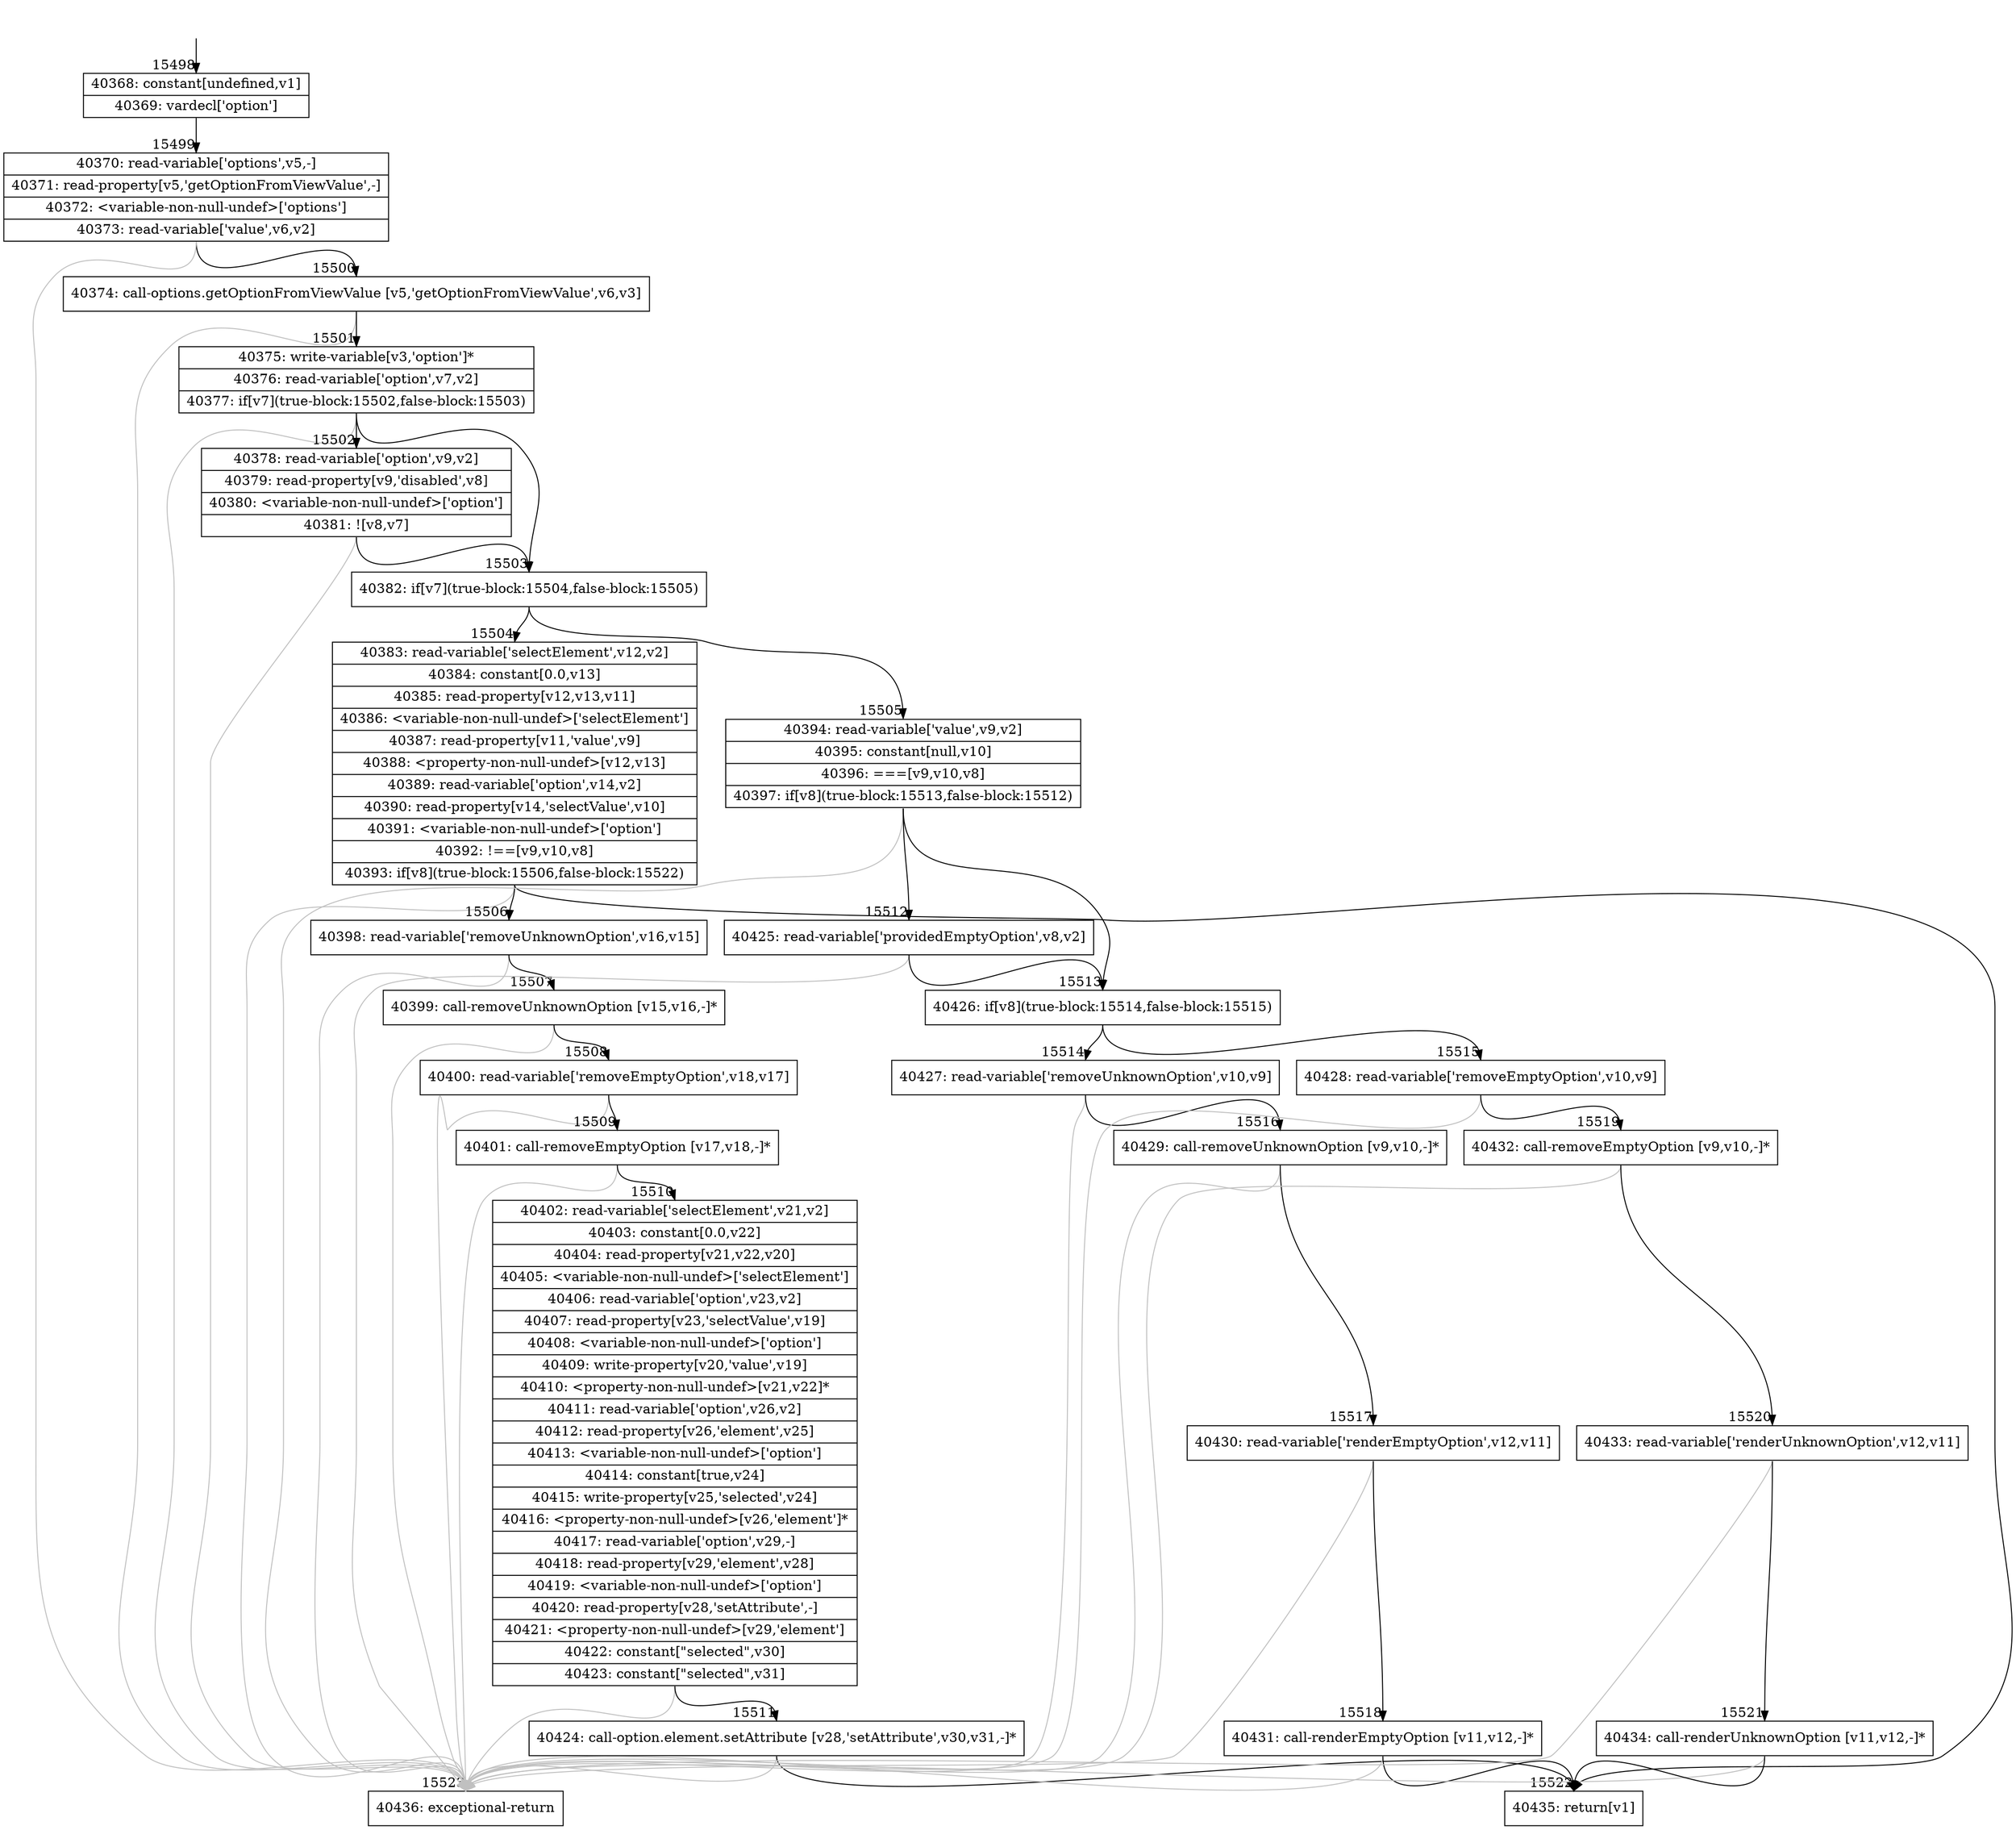 digraph {
rankdir="TD"
BB_entry1246[shape=none,label=""];
BB_entry1246 -> BB15498 [tailport=s, headport=n, headlabel="    15498"]
BB15498 [shape=record label="{40368: constant[undefined,v1]|40369: vardecl['option']}" ] 
BB15498 -> BB15499 [tailport=s, headport=n, headlabel="      15499"]
BB15499 [shape=record label="{40370: read-variable['options',v5,-]|40371: read-property[v5,'getOptionFromViewValue',-]|40372: \<variable-non-null-undef\>['options']|40373: read-variable['value',v6,v2]}" ] 
BB15499 -> BB15500 [tailport=s, headport=n, headlabel="      15500"]
BB15499 -> BB15523 [tailport=s, headport=n, color=gray, headlabel="      15523"]
BB15500 [shape=record label="{40374: call-options.getOptionFromViewValue [v5,'getOptionFromViewValue',v6,v3]}" ] 
BB15500 -> BB15501 [tailport=s, headport=n, headlabel="      15501"]
BB15500 -> BB15523 [tailport=s, headport=n, color=gray]
BB15501 [shape=record label="{40375: write-variable[v3,'option']*|40376: read-variable['option',v7,v2]|40377: if[v7](true-block:15502,false-block:15503)}" ] 
BB15501 -> BB15503 [tailport=s, headport=n, headlabel="      15503"]
BB15501 -> BB15502 [tailport=s, headport=n, headlabel="      15502"]
BB15501 -> BB15523 [tailport=s, headport=n, color=gray]
BB15502 [shape=record label="{40378: read-variable['option',v9,v2]|40379: read-property[v9,'disabled',v8]|40380: \<variable-non-null-undef\>['option']|40381: ![v8,v7]}" ] 
BB15502 -> BB15503 [tailport=s, headport=n]
BB15502 -> BB15523 [tailport=s, headport=n, color=gray]
BB15503 [shape=record label="{40382: if[v7](true-block:15504,false-block:15505)}" ] 
BB15503 -> BB15504 [tailport=s, headport=n, headlabel="      15504"]
BB15503 -> BB15505 [tailport=s, headport=n, headlabel="      15505"]
BB15504 [shape=record label="{40383: read-variable['selectElement',v12,v2]|40384: constant[0.0,v13]|40385: read-property[v12,v13,v11]|40386: \<variable-non-null-undef\>['selectElement']|40387: read-property[v11,'value',v9]|40388: \<property-non-null-undef\>[v12,v13]|40389: read-variable['option',v14,v2]|40390: read-property[v14,'selectValue',v10]|40391: \<variable-non-null-undef\>['option']|40392: !==[v9,v10,v8]|40393: if[v8](true-block:15506,false-block:15522)}" ] 
BB15504 -> BB15506 [tailport=s, headport=n, headlabel="      15506"]
BB15504 -> BB15522 [tailport=s, headport=n, headlabel="      15522"]
BB15504 -> BB15523 [tailport=s, headport=n, color=gray]
BB15505 [shape=record label="{40394: read-variable['value',v9,v2]|40395: constant[null,v10]|40396: ===[v9,v10,v8]|40397: if[v8](true-block:15513,false-block:15512)}" ] 
BB15505 -> BB15513 [tailport=s, headport=n, headlabel="      15513"]
BB15505 -> BB15512 [tailport=s, headport=n, headlabel="      15512"]
BB15505 -> BB15523 [tailport=s, headport=n, color=gray]
BB15506 [shape=record label="{40398: read-variable['removeUnknownOption',v16,v15]}" ] 
BB15506 -> BB15507 [tailport=s, headport=n, headlabel="      15507"]
BB15506 -> BB15523 [tailport=s, headport=n, color=gray]
BB15507 [shape=record label="{40399: call-removeUnknownOption [v15,v16,-]*}" ] 
BB15507 -> BB15508 [tailport=s, headport=n, headlabel="      15508"]
BB15507 -> BB15523 [tailport=s, headport=n, color=gray]
BB15508 [shape=record label="{40400: read-variable['removeEmptyOption',v18,v17]}" ] 
BB15508 -> BB15509 [tailport=s, headport=n, headlabel="      15509"]
BB15508 -> BB15523 [tailport=s, headport=n, color=gray]
BB15509 [shape=record label="{40401: call-removeEmptyOption [v17,v18,-]*}" ] 
BB15509 -> BB15510 [tailport=s, headport=n, headlabel="      15510"]
BB15509 -> BB15523 [tailport=s, headport=n, color=gray]
BB15510 [shape=record label="{40402: read-variable['selectElement',v21,v2]|40403: constant[0.0,v22]|40404: read-property[v21,v22,v20]|40405: \<variable-non-null-undef\>['selectElement']|40406: read-variable['option',v23,v2]|40407: read-property[v23,'selectValue',v19]|40408: \<variable-non-null-undef\>['option']|40409: write-property[v20,'value',v19]|40410: \<property-non-null-undef\>[v21,v22]*|40411: read-variable['option',v26,v2]|40412: read-property[v26,'element',v25]|40413: \<variable-non-null-undef\>['option']|40414: constant[true,v24]|40415: write-property[v25,'selected',v24]|40416: \<property-non-null-undef\>[v26,'element']*|40417: read-variable['option',v29,-]|40418: read-property[v29,'element',v28]|40419: \<variable-non-null-undef\>['option']|40420: read-property[v28,'setAttribute',-]|40421: \<property-non-null-undef\>[v29,'element']|40422: constant[\"selected\",v30]|40423: constant[\"selected\",v31]}" ] 
BB15510 -> BB15511 [tailport=s, headport=n, headlabel="      15511"]
BB15510 -> BB15523 [tailport=s, headport=n, color=gray]
BB15511 [shape=record label="{40424: call-option.element.setAttribute [v28,'setAttribute',v30,v31,-]*}" ] 
BB15511 -> BB15522 [tailport=s, headport=n]
BB15511 -> BB15523 [tailport=s, headport=n, color=gray]
BB15512 [shape=record label="{40425: read-variable['providedEmptyOption',v8,v2]}" ] 
BB15512 -> BB15513 [tailport=s, headport=n]
BB15512 -> BB15523 [tailport=s, headport=n, color=gray]
BB15513 [shape=record label="{40426: if[v8](true-block:15514,false-block:15515)}" ] 
BB15513 -> BB15514 [tailport=s, headport=n, headlabel="      15514"]
BB15513 -> BB15515 [tailport=s, headport=n, headlabel="      15515"]
BB15514 [shape=record label="{40427: read-variable['removeUnknownOption',v10,v9]}" ] 
BB15514 -> BB15516 [tailport=s, headport=n, headlabel="      15516"]
BB15514 -> BB15523 [tailport=s, headport=n, color=gray]
BB15515 [shape=record label="{40428: read-variable['removeEmptyOption',v10,v9]}" ] 
BB15515 -> BB15519 [tailport=s, headport=n, headlabel="      15519"]
BB15515 -> BB15523 [tailport=s, headport=n, color=gray]
BB15516 [shape=record label="{40429: call-removeUnknownOption [v9,v10,-]*}" ] 
BB15516 -> BB15517 [tailport=s, headport=n, headlabel="      15517"]
BB15516 -> BB15523 [tailport=s, headport=n, color=gray]
BB15517 [shape=record label="{40430: read-variable['renderEmptyOption',v12,v11]}" ] 
BB15517 -> BB15518 [tailport=s, headport=n, headlabel="      15518"]
BB15517 -> BB15523 [tailport=s, headport=n, color=gray]
BB15518 [shape=record label="{40431: call-renderEmptyOption [v11,v12,-]*}" ] 
BB15518 -> BB15522 [tailport=s, headport=n]
BB15518 -> BB15523 [tailport=s, headport=n, color=gray]
BB15519 [shape=record label="{40432: call-removeEmptyOption [v9,v10,-]*}" ] 
BB15519 -> BB15520 [tailport=s, headport=n, headlabel="      15520"]
BB15519 -> BB15523 [tailport=s, headport=n, color=gray]
BB15520 [shape=record label="{40433: read-variable['renderUnknownOption',v12,v11]}" ] 
BB15520 -> BB15521 [tailport=s, headport=n, headlabel="      15521"]
BB15520 -> BB15523 [tailport=s, headport=n, color=gray]
BB15521 [shape=record label="{40434: call-renderUnknownOption [v11,v12,-]*}" ] 
BB15521 -> BB15522 [tailport=s, headport=n]
BB15521 -> BB15523 [tailport=s, headport=n, color=gray]
BB15522 [shape=record label="{40435: return[v1]}" ] 
BB15523 [shape=record label="{40436: exceptional-return}" ] 
//#$~ 26199
}
